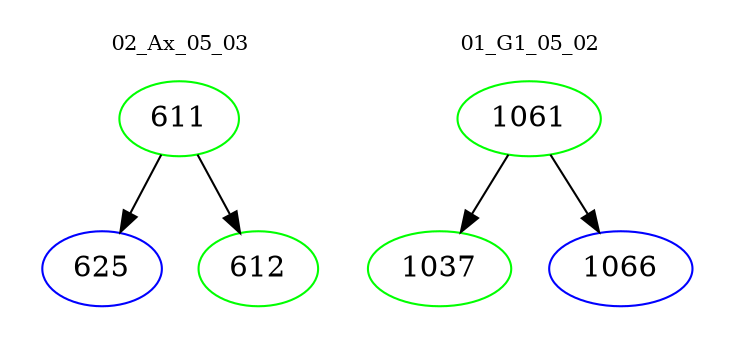digraph{
subgraph cluster_0 {
color = white
label = "02_Ax_05_03";
fontsize=10;
T0_611 [label="611", color="green"]
T0_611 -> T0_625 [color="black"]
T0_625 [label="625", color="blue"]
T0_611 -> T0_612 [color="black"]
T0_612 [label="612", color="green"]
}
subgraph cluster_1 {
color = white
label = "01_G1_05_02";
fontsize=10;
T1_1061 [label="1061", color="green"]
T1_1061 -> T1_1037 [color="black"]
T1_1037 [label="1037", color="green"]
T1_1061 -> T1_1066 [color="black"]
T1_1066 [label="1066", color="blue"]
}
}
